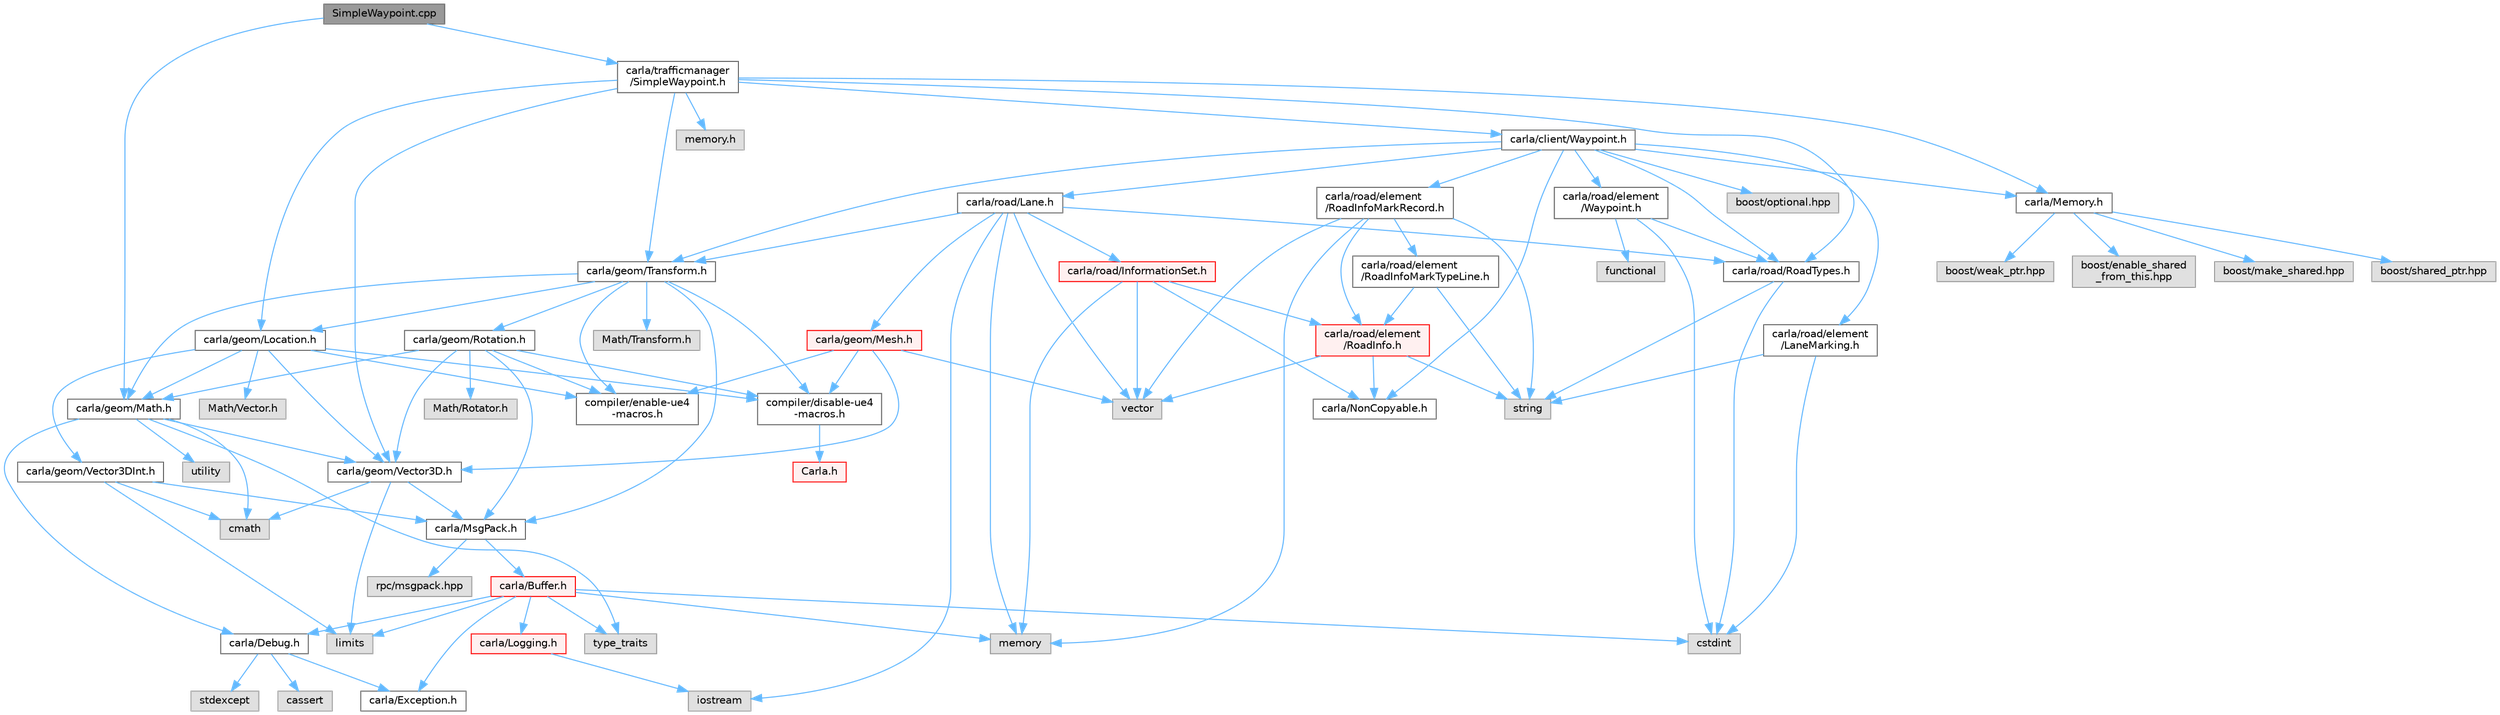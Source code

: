digraph "SimpleWaypoint.cpp"
{
 // INTERACTIVE_SVG=YES
 // LATEX_PDF_SIZE
  bgcolor="transparent";
  edge [fontname=Helvetica,fontsize=10,labelfontname=Helvetica,labelfontsize=10];
  node [fontname=Helvetica,fontsize=10,shape=box,height=0.2,width=0.4];
  Node1 [id="Node000001",label="SimpleWaypoint.cpp",height=0.2,width=0.4,color="gray40", fillcolor="grey60", style="filled", fontcolor="black",tooltip=" "];
  Node1 -> Node2 [id="edge1_Node000001_Node000002",color="steelblue1",style="solid",tooltip=" "];
  Node2 [id="Node000002",label="carla/geom/Math.h",height=0.2,width=0.4,color="grey40", fillcolor="white", style="filled",URL="$db/d8a/Math_8h.html",tooltip=" "];
  Node2 -> Node3 [id="edge2_Node000002_Node000003",color="steelblue1",style="solid",tooltip=" "];
  Node3 [id="Node000003",label="carla/Debug.h",height=0.2,width=0.4,color="grey40", fillcolor="white", style="filled",URL="$d4/deb/Debug_8h.html",tooltip=" "];
  Node3 -> Node4 [id="edge3_Node000003_Node000004",color="steelblue1",style="solid",tooltip=" "];
  Node4 [id="Node000004",label="carla/Exception.h",height=0.2,width=0.4,color="grey40", fillcolor="white", style="filled",URL="$d8/d8a/Exception_8h.html",tooltip=" "];
  Node3 -> Node5 [id="edge4_Node000003_Node000005",color="steelblue1",style="solid",tooltip=" "];
  Node5 [id="Node000005",label="stdexcept",height=0.2,width=0.4,color="grey60", fillcolor="#E0E0E0", style="filled",tooltip=" "];
  Node3 -> Node6 [id="edge5_Node000003_Node000006",color="steelblue1",style="solid",tooltip=" "];
  Node6 [id="Node000006",label="cassert",height=0.2,width=0.4,color="grey60", fillcolor="#E0E0E0", style="filled",tooltip=" "];
  Node2 -> Node7 [id="edge6_Node000002_Node000007",color="steelblue1",style="solid",tooltip=" "];
  Node7 [id="Node000007",label="carla/geom/Vector3D.h",height=0.2,width=0.4,color="grey40", fillcolor="white", style="filled",URL="$de/d70/geom_2Vector3D_8h.html",tooltip=" "];
  Node7 -> Node8 [id="edge7_Node000007_Node000008",color="steelblue1",style="solid",tooltip=" "];
  Node8 [id="Node000008",label="carla/MsgPack.h",height=0.2,width=0.4,color="grey40", fillcolor="white", style="filled",URL="$d9/d6f/MsgPack_8h.html",tooltip=" "];
  Node8 -> Node9 [id="edge8_Node000008_Node000009",color="steelblue1",style="solid",tooltip=" "];
  Node9 [id="Node000009",label="carla/Buffer.h",height=0.2,width=0.4,color="red", fillcolor="#FFF0F0", style="filled",URL="$d2/dda/carla_2Buffer_8h.html",tooltip=" "];
  Node9 -> Node3 [id="edge9_Node000009_Node000003",color="steelblue1",style="solid",tooltip=" "];
  Node9 -> Node4 [id="edge10_Node000009_Node000004",color="steelblue1",style="solid",tooltip=" "];
  Node9 -> Node10 [id="edge11_Node000009_Node000010",color="steelblue1",style="solid",tooltip=" "];
  Node10 [id="Node000010",label="carla/Logging.h",height=0.2,width=0.4,color="red", fillcolor="#FFF0F0", style="filled",URL="$de/d87/Logging_8h.html",tooltip=" "];
  Node10 -> Node12 [id="edge12_Node000010_Node000012",color="steelblue1",style="solid",tooltip=" "];
  Node12 [id="Node000012",label="iostream",height=0.2,width=0.4,color="grey60", fillcolor="#E0E0E0", style="filled",tooltip=" "];
  Node9 -> Node14 [id="edge13_Node000009_Node000014",color="steelblue1",style="solid",tooltip=" "];
  Node14 [id="Node000014",label="cstdint",height=0.2,width=0.4,color="grey60", fillcolor="#E0E0E0", style="filled",tooltip=" "];
  Node9 -> Node15 [id="edge14_Node000009_Node000015",color="steelblue1",style="solid",tooltip=" "];
  Node15 [id="Node000015",label="limits",height=0.2,width=0.4,color="grey60", fillcolor="#E0E0E0", style="filled",tooltip=" "];
  Node9 -> Node16 [id="edge15_Node000009_Node000016",color="steelblue1",style="solid",tooltip=" "];
  Node16 [id="Node000016",label="memory",height=0.2,width=0.4,color="grey60", fillcolor="#E0E0E0", style="filled",tooltip=" "];
  Node9 -> Node17 [id="edge16_Node000009_Node000017",color="steelblue1",style="solid",tooltip=" "];
  Node17 [id="Node000017",label="type_traits",height=0.2,width=0.4,color="grey60", fillcolor="#E0E0E0", style="filled",tooltip=" "];
  Node8 -> Node18 [id="edge17_Node000008_Node000018",color="steelblue1",style="solid",tooltip=" "];
  Node18 [id="Node000018",label="rpc/msgpack.hpp",height=0.2,width=0.4,color="grey60", fillcolor="#E0E0E0", style="filled",tooltip=" "];
  Node7 -> Node19 [id="edge18_Node000007_Node000019",color="steelblue1",style="solid",tooltip=" "];
  Node19 [id="Node000019",label="cmath",height=0.2,width=0.4,color="grey60", fillcolor="#E0E0E0", style="filled",tooltip=" "];
  Node7 -> Node15 [id="edge19_Node000007_Node000015",color="steelblue1",style="solid",tooltip=" "];
  Node2 -> Node19 [id="edge20_Node000002_Node000019",color="steelblue1",style="solid",tooltip=" "];
  Node2 -> Node17 [id="edge21_Node000002_Node000017",color="steelblue1",style="solid",tooltip=" "];
  Node2 -> Node20 [id="edge22_Node000002_Node000020",color="steelblue1",style="solid",tooltip=" "];
  Node20 [id="Node000020",label="utility",height=0.2,width=0.4,color="grey60", fillcolor="#E0E0E0", style="filled",tooltip=" "];
  Node1 -> Node21 [id="edge23_Node000001_Node000021",color="steelblue1",style="solid",tooltip=" "];
  Node21 [id="Node000021",label="carla/trafficmanager\l/SimpleWaypoint.h",height=0.2,width=0.4,color="grey40", fillcolor="white", style="filled",URL="$d7/dd3/SimpleWaypoint_8h.html",tooltip=" "];
  Node21 -> Node22 [id="edge24_Node000021_Node000022",color="steelblue1",style="solid",tooltip=" "];
  Node22 [id="Node000022",label="memory.h",height=0.2,width=0.4,color="grey60", fillcolor="#E0E0E0", style="filled",tooltip=" "];
  Node21 -> Node23 [id="edge25_Node000021_Node000023",color="steelblue1",style="solid",tooltip=" "];
  Node23 [id="Node000023",label="carla/client/Waypoint.h",height=0.2,width=0.4,color="grey40", fillcolor="white", style="filled",URL="$d0/d47/client_2Waypoint_8h.html",tooltip=" "];
  Node23 -> Node24 [id="edge26_Node000023_Node000024",color="steelblue1",style="solid",tooltip=" "];
  Node24 [id="Node000024",label="carla/Memory.h",height=0.2,width=0.4,color="grey40", fillcolor="white", style="filled",URL="$de/d5c/Memory_8h.html",tooltip=" "];
  Node24 -> Node25 [id="edge27_Node000024_Node000025",color="steelblue1",style="solid",tooltip=" "];
  Node25 [id="Node000025",label="boost/enable_shared\l_from_this.hpp",height=0.2,width=0.4,color="grey60", fillcolor="#E0E0E0", style="filled",tooltip=" "];
  Node24 -> Node26 [id="edge28_Node000024_Node000026",color="steelblue1",style="solid",tooltip=" "];
  Node26 [id="Node000026",label="boost/make_shared.hpp",height=0.2,width=0.4,color="grey60", fillcolor="#E0E0E0", style="filled",tooltip=" "];
  Node24 -> Node27 [id="edge29_Node000024_Node000027",color="steelblue1",style="solid",tooltip=" "];
  Node27 [id="Node000027",label="boost/shared_ptr.hpp",height=0.2,width=0.4,color="grey60", fillcolor="#E0E0E0", style="filled",tooltip=" "];
  Node24 -> Node28 [id="edge30_Node000024_Node000028",color="steelblue1",style="solid",tooltip=" "];
  Node28 [id="Node000028",label="boost/weak_ptr.hpp",height=0.2,width=0.4,color="grey60", fillcolor="#E0E0E0", style="filled",tooltip=" "];
  Node23 -> Node29 [id="edge31_Node000023_Node000029",color="steelblue1",style="solid",tooltip=" "];
  Node29 [id="Node000029",label="carla/NonCopyable.h",height=0.2,width=0.4,color="grey40", fillcolor="white", style="filled",URL="$d4/dd8/LibCarla_2source_2carla_2NonCopyable_8h.html",tooltip=" "];
  Node23 -> Node30 [id="edge32_Node000023_Node000030",color="steelblue1",style="solid",tooltip=" "];
  Node30 [id="Node000030",label="carla/geom/Transform.h",height=0.2,width=0.4,color="grey40", fillcolor="white", style="filled",URL="$de/d17/geom_2Transform_8h.html",tooltip=" "];
  Node30 -> Node8 [id="edge33_Node000030_Node000008",color="steelblue1",style="solid",tooltip=" "];
  Node30 -> Node31 [id="edge34_Node000030_Node000031",color="steelblue1",style="solid",tooltip=" "];
  Node31 [id="Node000031",label="carla/geom/Location.h",height=0.2,width=0.4,color="grey40", fillcolor="white", style="filled",URL="$d9/d8b/geom_2Location_8h.html",tooltip=" "];
  Node31 -> Node7 [id="edge35_Node000031_Node000007",color="steelblue1",style="solid",tooltip=" "];
  Node31 -> Node32 [id="edge36_Node000031_Node000032",color="steelblue1",style="solid",tooltip=" "];
  Node32 [id="Node000032",label="carla/geom/Vector3DInt.h",height=0.2,width=0.4,color="grey40", fillcolor="white", style="filled",URL="$d1/da4/Vector3DInt_8h.html",tooltip=" "];
  Node32 -> Node8 [id="edge37_Node000032_Node000008",color="steelblue1",style="solid",tooltip=" "];
  Node32 -> Node19 [id="edge38_Node000032_Node000019",color="steelblue1",style="solid",tooltip=" "];
  Node32 -> Node15 [id="edge39_Node000032_Node000015",color="steelblue1",style="solid",tooltip=" "];
  Node31 -> Node2 [id="edge40_Node000031_Node000002",color="steelblue1",style="solid",tooltip=" "];
  Node31 -> Node33 [id="edge41_Node000031_Node000033",color="steelblue1",style="solid",tooltip=" "];
  Node33 [id="Node000033",label="compiler/enable-ue4\l-macros.h",height=0.2,width=0.4,color="grey40", fillcolor="white", style="filled",URL="$d9/da2/enable-ue4-macros_8h.html",tooltip=" "];
  Node31 -> Node34 [id="edge42_Node000031_Node000034",color="steelblue1",style="solid",tooltip=" "];
  Node34 [id="Node000034",label="Math/Vector.h",height=0.2,width=0.4,color="grey60", fillcolor="#E0E0E0", style="filled",tooltip=" "];
  Node31 -> Node35 [id="edge43_Node000031_Node000035",color="steelblue1",style="solid",tooltip=" "];
  Node35 [id="Node000035",label="compiler/disable-ue4\l-macros.h",height=0.2,width=0.4,color="grey40", fillcolor="white", style="filled",URL="$d2/d02/disable-ue4-macros_8h.html",tooltip=" "];
  Node35 -> Node36 [id="edge44_Node000035_Node000036",color="steelblue1",style="solid",tooltip=" "];
  Node36 [id="Node000036",label="Carla.h",height=0.2,width=0.4,color="red", fillcolor="#FFF0F0", style="filled",URL="$d7/d7d/Carla_8h.html",tooltip=" "];
  Node30 -> Node2 [id="edge45_Node000030_Node000002",color="steelblue1",style="solid",tooltip=" "];
  Node30 -> Node40 [id="edge46_Node000030_Node000040",color="steelblue1",style="solid",tooltip=" "];
  Node40 [id="Node000040",label="carla/geom/Rotation.h",height=0.2,width=0.4,color="grey40", fillcolor="white", style="filled",URL="$d0/d8f/Rotation_8h.html",tooltip=" "];
  Node40 -> Node8 [id="edge47_Node000040_Node000008",color="steelblue1",style="solid",tooltip=" "];
  Node40 -> Node2 [id="edge48_Node000040_Node000002",color="steelblue1",style="solid",tooltip=" "];
  Node40 -> Node7 [id="edge49_Node000040_Node000007",color="steelblue1",style="solid",tooltip=" "];
  Node40 -> Node33 [id="edge50_Node000040_Node000033",color="steelblue1",style="solid",tooltip=" "];
  Node40 -> Node41 [id="edge51_Node000040_Node000041",color="steelblue1",style="solid",tooltip=" "];
  Node41 [id="Node000041",label="Math/Rotator.h",height=0.2,width=0.4,color="grey60", fillcolor="#E0E0E0", style="filled",tooltip=" "];
  Node40 -> Node35 [id="edge52_Node000040_Node000035",color="steelblue1",style="solid",tooltip=" "];
  Node30 -> Node33 [id="edge53_Node000030_Node000033",color="steelblue1",style="solid",tooltip=" "];
  Node30 -> Node42 [id="edge54_Node000030_Node000042",color="steelblue1",style="solid",tooltip=" "];
  Node42 [id="Node000042",label="Math/Transform.h",height=0.2,width=0.4,color="grey60", fillcolor="#E0E0E0", style="filled",tooltip=" "];
  Node30 -> Node35 [id="edge55_Node000030_Node000035",color="steelblue1",style="solid",tooltip=" "];
  Node23 -> Node43 [id="edge56_Node000023_Node000043",color="steelblue1",style="solid",tooltip=" "];
  Node43 [id="Node000043",label="carla/road/element\l/LaneMarking.h",height=0.2,width=0.4,color="grey40", fillcolor="white", style="filled",URL="$d5/d4c/LaneMarking_8h.html",tooltip=" "];
  Node43 -> Node14 [id="edge57_Node000043_Node000014",color="steelblue1",style="solid",tooltip=" "];
  Node43 -> Node44 [id="edge58_Node000043_Node000044",color="steelblue1",style="solid",tooltip=" "];
  Node44 [id="Node000044",label="string",height=0.2,width=0.4,color="grey60", fillcolor="#E0E0E0", style="filled",tooltip=" "];
  Node23 -> Node45 [id="edge59_Node000023_Node000045",color="steelblue1",style="solid",tooltip=" "];
  Node45 [id="Node000045",label="carla/road/element\l/RoadInfoMarkRecord.h",height=0.2,width=0.4,color="grey40", fillcolor="white", style="filled",URL="$dd/d32/RoadInfoMarkRecord_8h.html",tooltip=" "];
  Node45 -> Node46 [id="edge60_Node000045_Node000046",color="steelblue1",style="solid",tooltip=" "];
  Node46 [id="Node000046",label="carla/road/element\l/RoadInfo.h",height=0.2,width=0.4,color="red", fillcolor="#FFF0F0", style="filled",URL="$de/d3a/RoadInfo_8h.html",tooltip=" "];
  Node46 -> Node29 [id="edge61_Node000046_Node000029",color="steelblue1",style="solid",tooltip=" "];
  Node46 -> Node44 [id="edge62_Node000046_Node000044",color="steelblue1",style="solid",tooltip=" "];
  Node46 -> Node49 [id="edge63_Node000046_Node000049",color="steelblue1",style="solid",tooltip=" "];
  Node49 [id="Node000049",label="vector",height=0.2,width=0.4,color="grey60", fillcolor="#E0E0E0", style="filled",tooltip=" "];
  Node45 -> Node50 [id="edge64_Node000045_Node000050",color="steelblue1",style="solid",tooltip=" "];
  Node50 [id="Node000050",label="carla/road/element\l/RoadInfoMarkTypeLine.h",height=0.2,width=0.4,color="grey40", fillcolor="white", style="filled",URL="$da/d4f/RoadInfoMarkTypeLine_8h.html",tooltip=" "];
  Node50 -> Node46 [id="edge65_Node000050_Node000046",color="steelblue1",style="solid",tooltip=" "];
  Node50 -> Node44 [id="edge66_Node000050_Node000044",color="steelblue1",style="solid",tooltip=" "];
  Node45 -> Node44 [id="edge67_Node000045_Node000044",color="steelblue1",style="solid",tooltip=" "];
  Node45 -> Node49 [id="edge68_Node000045_Node000049",color="steelblue1",style="solid",tooltip=" "];
  Node45 -> Node16 [id="edge69_Node000045_Node000016",color="steelblue1",style="solid",tooltip=" "];
  Node23 -> Node51 [id="edge70_Node000023_Node000051",color="steelblue1",style="solid",tooltip=" "];
  Node51 [id="Node000051",label="carla/road/element\l/Waypoint.h",height=0.2,width=0.4,color="grey40", fillcolor="white", style="filled",URL="$d3/dbb/road_2element_2Waypoint_8h.html",tooltip=" "];
  Node51 -> Node52 [id="edge71_Node000051_Node000052",color="steelblue1",style="solid",tooltip=" "];
  Node52 [id="Node000052",label="carla/road/RoadTypes.h",height=0.2,width=0.4,color="grey40", fillcolor="white", style="filled",URL="$d6/dbb/RoadTypes_8h.html",tooltip=" "];
  Node52 -> Node14 [id="edge72_Node000052_Node000014",color="steelblue1",style="solid",tooltip=" "];
  Node52 -> Node44 [id="edge73_Node000052_Node000044",color="steelblue1",style="solid",tooltip=" "];
  Node51 -> Node14 [id="edge74_Node000051_Node000014",color="steelblue1",style="solid",tooltip=" "];
  Node51 -> Node53 [id="edge75_Node000051_Node000053",color="steelblue1",style="solid",tooltip=" "];
  Node53 [id="Node000053",label="functional",height=0.2,width=0.4,color="grey60", fillcolor="#E0E0E0", style="filled",tooltip=" "];
  Node23 -> Node54 [id="edge76_Node000023_Node000054",color="steelblue1",style="solid",tooltip=" "];
  Node54 [id="Node000054",label="carla/road/Lane.h",height=0.2,width=0.4,color="grey40", fillcolor="white", style="filled",URL="$d8/d27/Lane_8h.html",tooltip=" "];
  Node54 -> Node55 [id="edge77_Node000054_Node000055",color="steelblue1",style="solid",tooltip=" "];
  Node55 [id="Node000055",label="carla/geom/Mesh.h",height=0.2,width=0.4,color="red", fillcolor="#FFF0F0", style="filled",URL="$d9/d31/Mesh_8h.html",tooltip=" "];
  Node55 -> Node49 [id="edge78_Node000055_Node000049",color="steelblue1",style="solid",tooltip=" "];
  Node55 -> Node7 [id="edge79_Node000055_Node000007",color="steelblue1",style="solid",tooltip=" "];
  Node55 -> Node33 [id="edge80_Node000055_Node000033",color="steelblue1",style="solid",tooltip=" "];
  Node55 -> Node35 [id="edge81_Node000055_Node000035",color="steelblue1",style="solid",tooltip=" "];
  Node54 -> Node30 [id="edge82_Node000054_Node000030",color="steelblue1",style="solid",tooltip=" "];
  Node54 -> Node59 [id="edge83_Node000054_Node000059",color="steelblue1",style="solid",tooltip=" "];
  Node59 [id="Node000059",label="carla/road/InformationSet.h",height=0.2,width=0.4,color="red", fillcolor="#FFF0F0", style="filled",URL="$d2/d56/InformationSet_8h.html",tooltip=" "];
  Node59 -> Node29 [id="edge84_Node000059_Node000029",color="steelblue1",style="solid",tooltip=" "];
  Node59 -> Node46 [id="edge85_Node000059_Node000046",color="steelblue1",style="solid",tooltip=" "];
  Node59 -> Node49 [id="edge86_Node000059_Node000049",color="steelblue1",style="solid",tooltip=" "];
  Node59 -> Node16 [id="edge87_Node000059_Node000016",color="steelblue1",style="solid",tooltip=" "];
  Node54 -> Node52 [id="edge88_Node000054_Node000052",color="steelblue1",style="solid",tooltip=" "];
  Node54 -> Node49 [id="edge89_Node000054_Node000049",color="steelblue1",style="solid",tooltip=" "];
  Node54 -> Node12 [id="edge90_Node000054_Node000012",color="steelblue1",style="solid",tooltip=" "];
  Node54 -> Node16 [id="edge91_Node000054_Node000016",color="steelblue1",style="solid",tooltip=" "];
  Node23 -> Node52 [id="edge92_Node000023_Node000052",color="steelblue1",style="solid",tooltip=" "];
  Node23 -> Node65 [id="edge93_Node000023_Node000065",color="steelblue1",style="solid",tooltip=" "];
  Node65 [id="Node000065",label="boost/optional.hpp",height=0.2,width=0.4,color="grey60", fillcolor="#E0E0E0", style="filled",tooltip=" "];
  Node21 -> Node31 [id="edge94_Node000021_Node000031",color="steelblue1",style="solid",tooltip=" "];
  Node21 -> Node30 [id="edge95_Node000021_Node000030",color="steelblue1",style="solid",tooltip=" "];
  Node21 -> Node7 [id="edge96_Node000021_Node000007",color="steelblue1",style="solid",tooltip=" "];
  Node21 -> Node24 [id="edge97_Node000021_Node000024",color="steelblue1",style="solid",tooltip=" "];
  Node21 -> Node52 [id="edge98_Node000021_Node000052",color="steelblue1",style="solid",tooltip=" "];
}
